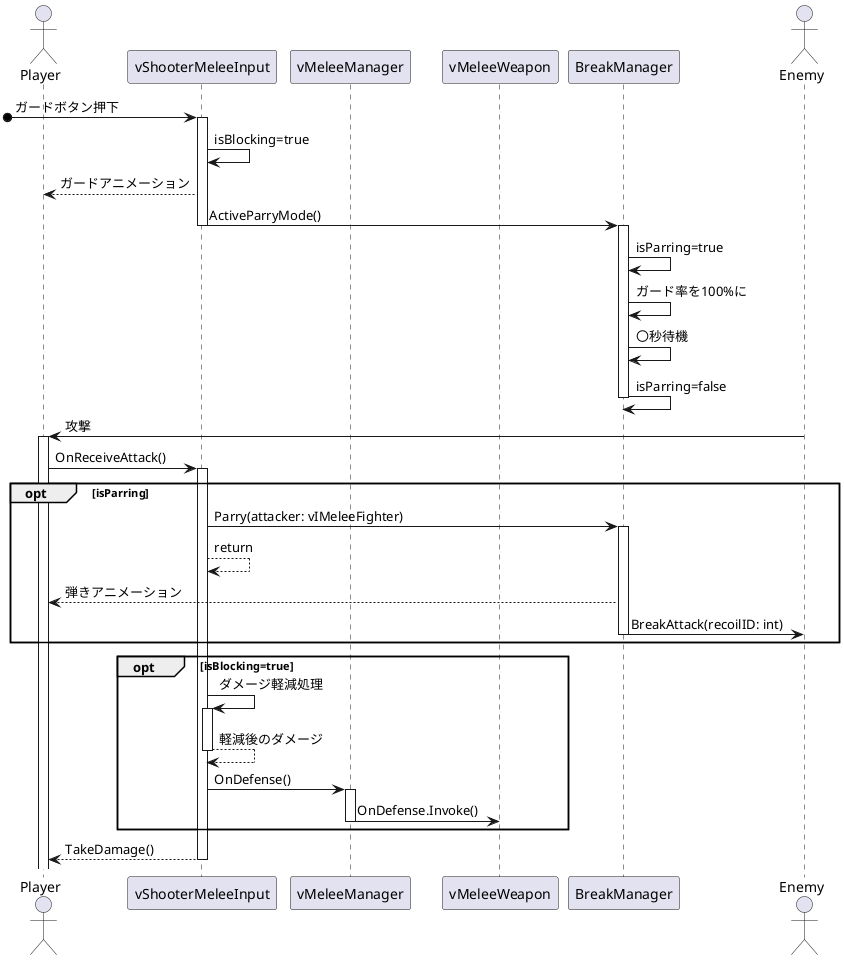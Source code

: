 @startuml just_guard

actor Player
participant vShooterMeleeInput
participant vMeleeManager
participant vMeleeWeapon
participant BreakManager

actor Enemy

[o-> vShooterMeleeInput++ : ガードボタン押下
vShooterMeleeInput -> vShooterMeleeInput : isBlocking=true
vShooterMeleeInput --> Player : ガードアニメーション
vShooterMeleeInput -> BreakManager--++ : ActiveParryMode()
BreakManager -> BreakManager : isParring=true
BreakManager -> BreakManager : ガード率を100%に
BreakManager -> BreakManager : 〇秒待機
BreakManager -> BreakManager-- : isParring=false

Enemy -> Player++ : 攻撃
Player -> vShooterMeleeInput++ : OnReceiveAttack()

opt isParring
    vShooterMeleeInput -> BreakManager++ : Parry(attacker: vIMeleeFighter)
    vShooterMeleeInput --> vShooterMeleeInput : return
    BreakManager --> Player : 弾きアニメーション
    BreakManager -> Enemy-- : BreakAttack(recoilID: int)
end

activate vShooterMeleeInput
opt isBlocking=true
    
    vShooterMeleeInput -> vShooterMeleeInput++ : ダメージ軽減処理
    return 軽減後のダメージ
    vShooterMeleeInput -> vMeleeManager++ : OnDefense()
    vMeleeManager -> vMeleeWeapon-- : OnDefense.Invoke()
end
vShooterMeleeInput --> Player-- : TakeDamage()

@enduml